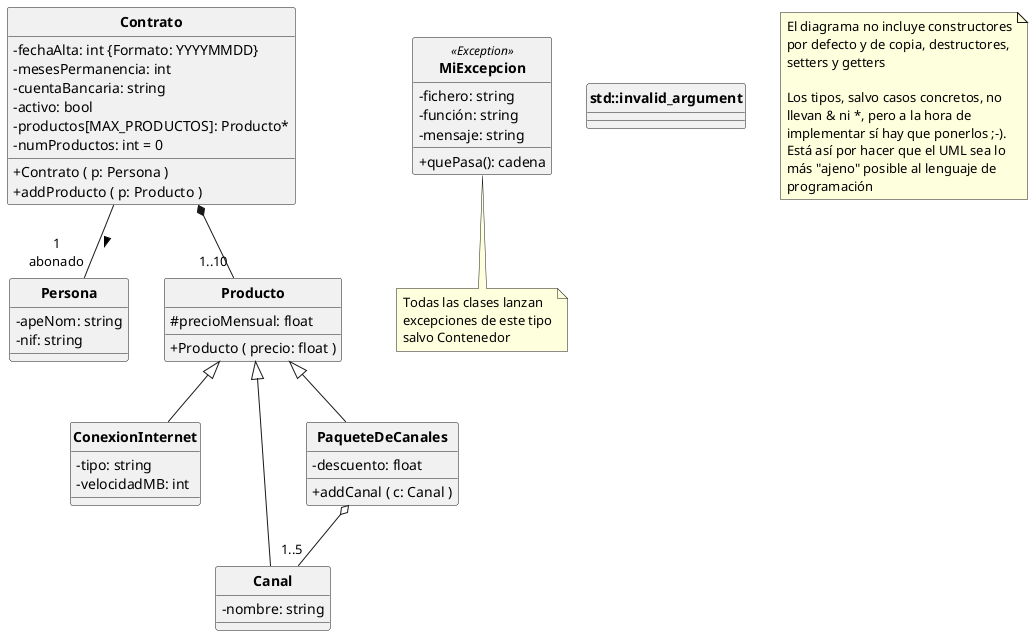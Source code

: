 @startuml

hide circle
skinparam classattributeiconsize 0
skinparam classFontStyle bold

class Persona {
   - apeNom: string
   - nif: string
}

class Contrato {
   - fechaAlta: int {Formato: YYYYMMDD}
   - mesesPermanencia: int
   - cuentaBancaria: string
   - activo: bool
   - productos[MAX_PRODUCTOS]: Producto*
   - numProductos: int = 0
   + Contrato ( p: Persona )
   + addProducto ( p: Producto )
}

class Producto {
   # precioMensual: float
   + Producto ( precio: float )
}

class ConexionInternet {
   - tipo: string
   - velocidadMB: int
}

class Canal {
   - nombre: string
}

class PaqueteDeCanales {
   - descuento: float
   + addCanal ( c: Canal )
}


class MiExcepcion<<Exception>> {
   - fichero: string
   - función: string
   - mensaje: string
   + quePasa(): cadena
}
note bottom of MiExcepcion
   Todas las clases lanzan
   excepciones de este tipo
   salvo Contenedor
end note

class std::invalid_argument

Contrato -- "1\nabonado" Persona: >
Producto <|-- ConexionInternet 
Producto <|-- Canal
Producto <|-- PaqueteDeCanales
Contrato *-- "1..10" Producto
PaqueteDeCanales o-- "1..5"Canal

note as Nota1
   El diagrama no incluye constructores
   por defecto y de copia, destructores,
   setters y getters

   Los tipos, salvo casos concretos, no
   llevan & ni *, pero a la hora de
   implementar sí hay que ponerlos ;-). 
   Está así por hacer que el UML sea lo
   más "ajeno" posible al lenguaje de
   programación
end note

@enduml